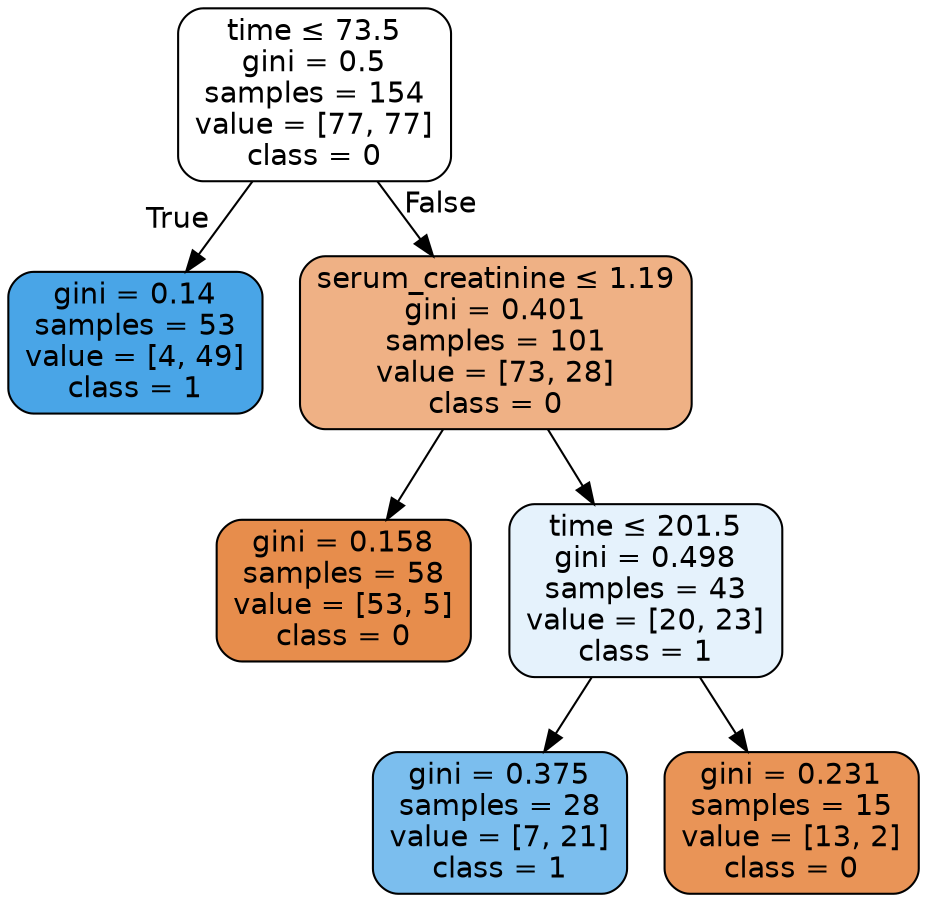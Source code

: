 digraph Tree {
node [shape=box, style="filled, rounded", color="black", fontname=helvetica] ;
edge [fontname=helvetica] ;
0 [label=<time &le; 73.5<br/>gini = 0.5<br/>samples = 154<br/>value = [77, 77]<br/>class = 0>, fillcolor="#ffffff"] ;
1 [label=<gini = 0.14<br/>samples = 53<br/>value = [4, 49]<br/>class = 1>, fillcolor="#49a5e7"] ;
0 -> 1 [labeldistance=2.5, labelangle=45, headlabel="True"] ;
2 [label=<serum_creatinine &le; 1.19<br/>gini = 0.401<br/>samples = 101<br/>value = [73, 28]<br/>class = 0>, fillcolor="#efb185"] ;
0 -> 2 [labeldistance=2.5, labelangle=-45, headlabel="False"] ;
3 [label=<gini = 0.158<br/>samples = 58<br/>value = [53, 5]<br/>class = 0>, fillcolor="#e78d4c"] ;
2 -> 3 ;
4 [label=<time &le; 201.5<br/>gini = 0.498<br/>samples = 43<br/>value = [20, 23]<br/>class = 1>, fillcolor="#e5f2fc"] ;
2 -> 4 ;
5 [label=<gini = 0.375<br/>samples = 28<br/>value = [7, 21]<br/>class = 1>, fillcolor="#7bbeee"] ;
4 -> 5 ;
6 [label=<gini = 0.231<br/>samples = 15<br/>value = [13, 2]<br/>class = 0>, fillcolor="#e99457"] ;
4 -> 6 ;
}
